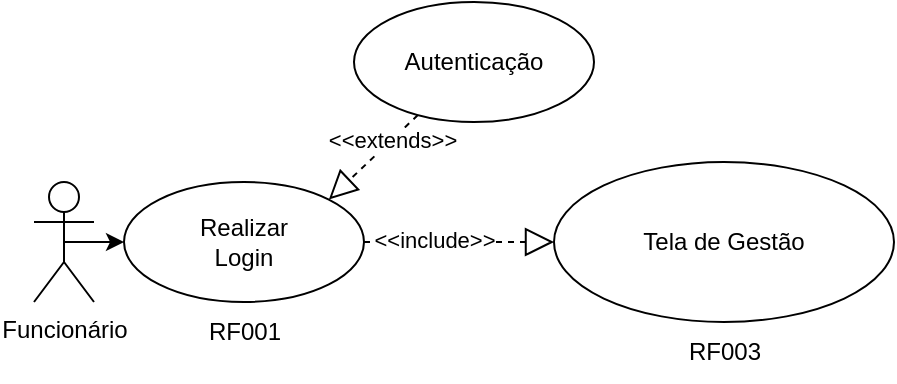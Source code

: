 <mxfile version="20.8.22" type="device"><diagram name="Página-1" id="IHhlOU30P2zjrUGoj7DJ"><mxGraphModel dx="1674" dy="796" grid="1" gridSize="10" guides="1" tooltips="1" connect="1" arrows="1" fold="1" page="1" pageScale="1" pageWidth="827" pageHeight="1169" math="0" shadow="0"><root><mxCell id="0"/><mxCell id="1" parent="0"/><mxCell id="mPXnoT29uKrQxOKyDf1Q-1" value="Funcionário" style="shape=umlActor;verticalLabelPosition=bottom;verticalAlign=top;html=1;outlineConnect=0;" vertex="1" parent="1"><mxGeometry x="50" y="130" width="30" height="60" as="geometry"/></mxCell><mxCell id="mPXnoT29uKrQxOKyDf1Q-6" value="" style="endArrow=classic;html=1;rounded=0;exitX=0.5;exitY=0.5;exitDx=0;exitDy=0;exitPerimeter=0;entryX=0;entryY=0.5;entryDx=0;entryDy=0;" edge="1" parent="1" source="mPXnoT29uKrQxOKyDf1Q-1" target="mPXnoT29uKrQxOKyDf1Q-7"><mxGeometry width="50" height="50" relative="1" as="geometry"><mxPoint x="390" y="430" as="sourcePoint"/><mxPoint x="120" y="160" as="targetPoint"/></mxGeometry></mxCell><mxCell id="mPXnoT29uKrQxOKyDf1Q-7" value="Realizar&lt;br&gt;Login" style="ellipse;whiteSpace=wrap;html=1;" vertex="1" parent="1"><mxGeometry x="95" y="130" width="120" height="60" as="geometry"/></mxCell><mxCell id="mPXnoT29uKrQxOKyDf1Q-13" value="" style="endArrow=block;dashed=1;endFill=0;endSize=12;html=1;rounded=0;entryX=1;entryY=0;entryDx=0;entryDy=0;" edge="1" parent="1" source="mPXnoT29uKrQxOKyDf1Q-19" target="mPXnoT29uKrQxOKyDf1Q-7"><mxGeometry width="160" relative="1" as="geometry"><mxPoint x="330" y="400" as="sourcePoint"/><mxPoint x="490" y="400" as="targetPoint"/></mxGeometry></mxCell><mxCell id="mPXnoT29uKrQxOKyDf1Q-23" value="&amp;lt;&amp;lt;extends&amp;gt;&amp;gt;" style="edgeLabel;html=1;align=center;verticalAlign=middle;resizable=0;points=[];" vertex="1" connectable="0" parent="mPXnoT29uKrQxOKyDf1Q-13"><mxGeometry x="-0.416" relative="1" as="geometry"><mxPoint as="offset"/></mxGeometry></mxCell><mxCell id="mPXnoT29uKrQxOKyDf1Q-14" value="" style="endArrow=block;dashed=1;endFill=0;endSize=12;html=1;rounded=0;exitX=1;exitY=0.5;exitDx=0;exitDy=0;entryX=0;entryY=0.5;entryDx=0;entryDy=0;" edge="1" parent="1" source="mPXnoT29uKrQxOKyDf1Q-7" target="mPXnoT29uKrQxOKyDf1Q-18"><mxGeometry width="160" relative="1" as="geometry"><mxPoint x="330" y="400" as="sourcePoint"/><mxPoint x="340" y="160" as="targetPoint"/></mxGeometry></mxCell><mxCell id="mPXnoT29uKrQxOKyDf1Q-24" value="&amp;lt;&amp;lt;include&amp;gt;&amp;gt;" style="edgeLabel;html=1;align=center;verticalAlign=middle;resizable=0;points=[];" vertex="1" connectable="0" parent="mPXnoT29uKrQxOKyDf1Q-14"><mxGeometry x="-0.267" y="1" relative="1" as="geometry"><mxPoint as="offset"/></mxGeometry></mxCell><mxCell id="mPXnoT29uKrQxOKyDf1Q-18" value="Tela de Gestão" style="ellipse;whiteSpace=wrap;html=1;" vertex="1" parent="1"><mxGeometry x="310" y="120" width="170" height="80" as="geometry"/></mxCell><mxCell id="mPXnoT29uKrQxOKyDf1Q-19" value="Autenticação" style="ellipse;whiteSpace=wrap;html=1;" vertex="1" parent="1"><mxGeometry x="210" y="40" width="120" height="60" as="geometry"/></mxCell><mxCell id="mPXnoT29uKrQxOKyDf1Q-25" value="RF001&lt;br&gt;" style="text;html=1;align=center;verticalAlign=middle;resizable=0;points=[];autosize=1;strokeColor=none;fillColor=none;" vertex="1" parent="1"><mxGeometry x="125" y="190" width="60" height="30" as="geometry"/></mxCell><mxCell id="mPXnoT29uKrQxOKyDf1Q-26" value="RF003" style="text;html=1;align=center;verticalAlign=middle;resizable=0;points=[];autosize=1;strokeColor=none;fillColor=none;" vertex="1" parent="1"><mxGeometry x="365" y="200" width="60" height="30" as="geometry"/></mxCell></root></mxGraphModel></diagram></mxfile>